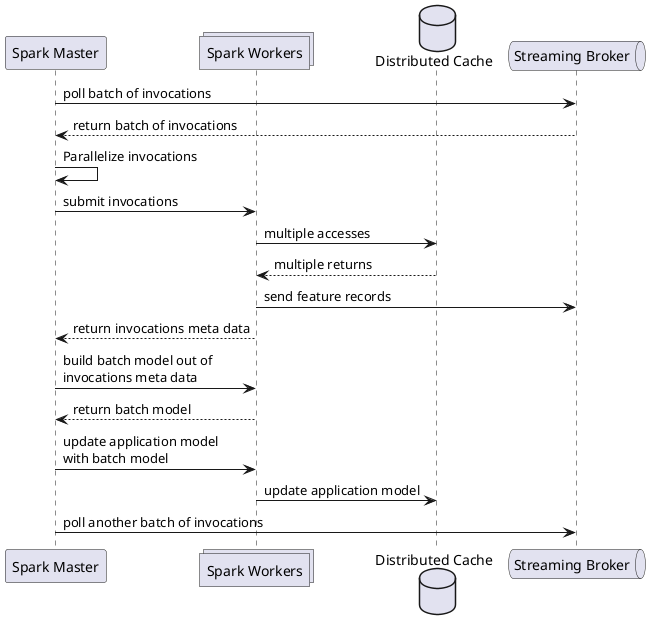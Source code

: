 @startuml SequenceDiagram
participant "Spark Master" as Master
collections "Spark Workers" as Workers
database "Distributed Cache" as Cache
queue "Streaming Broker" as Broker
Master -> Broker : poll batch of invocations
Broker --> Master : return batch of invocations
Master -> Master : Parallelize invocations
Master -> Workers : submit invocations
Workers -> Cache : multiple accesses
Cache --> Workers : multiple returns
Workers -> Broker : send feature records
Workers --> Master : return invocations meta data
Master -> Workers : build batch model out of\ninvocations meta data
Workers --> Master : return batch model
Master -> Workers : update application model\nwith batch model
Workers -> Cache : update application model
Master -> Broker : poll another batch of invocations
@enduml